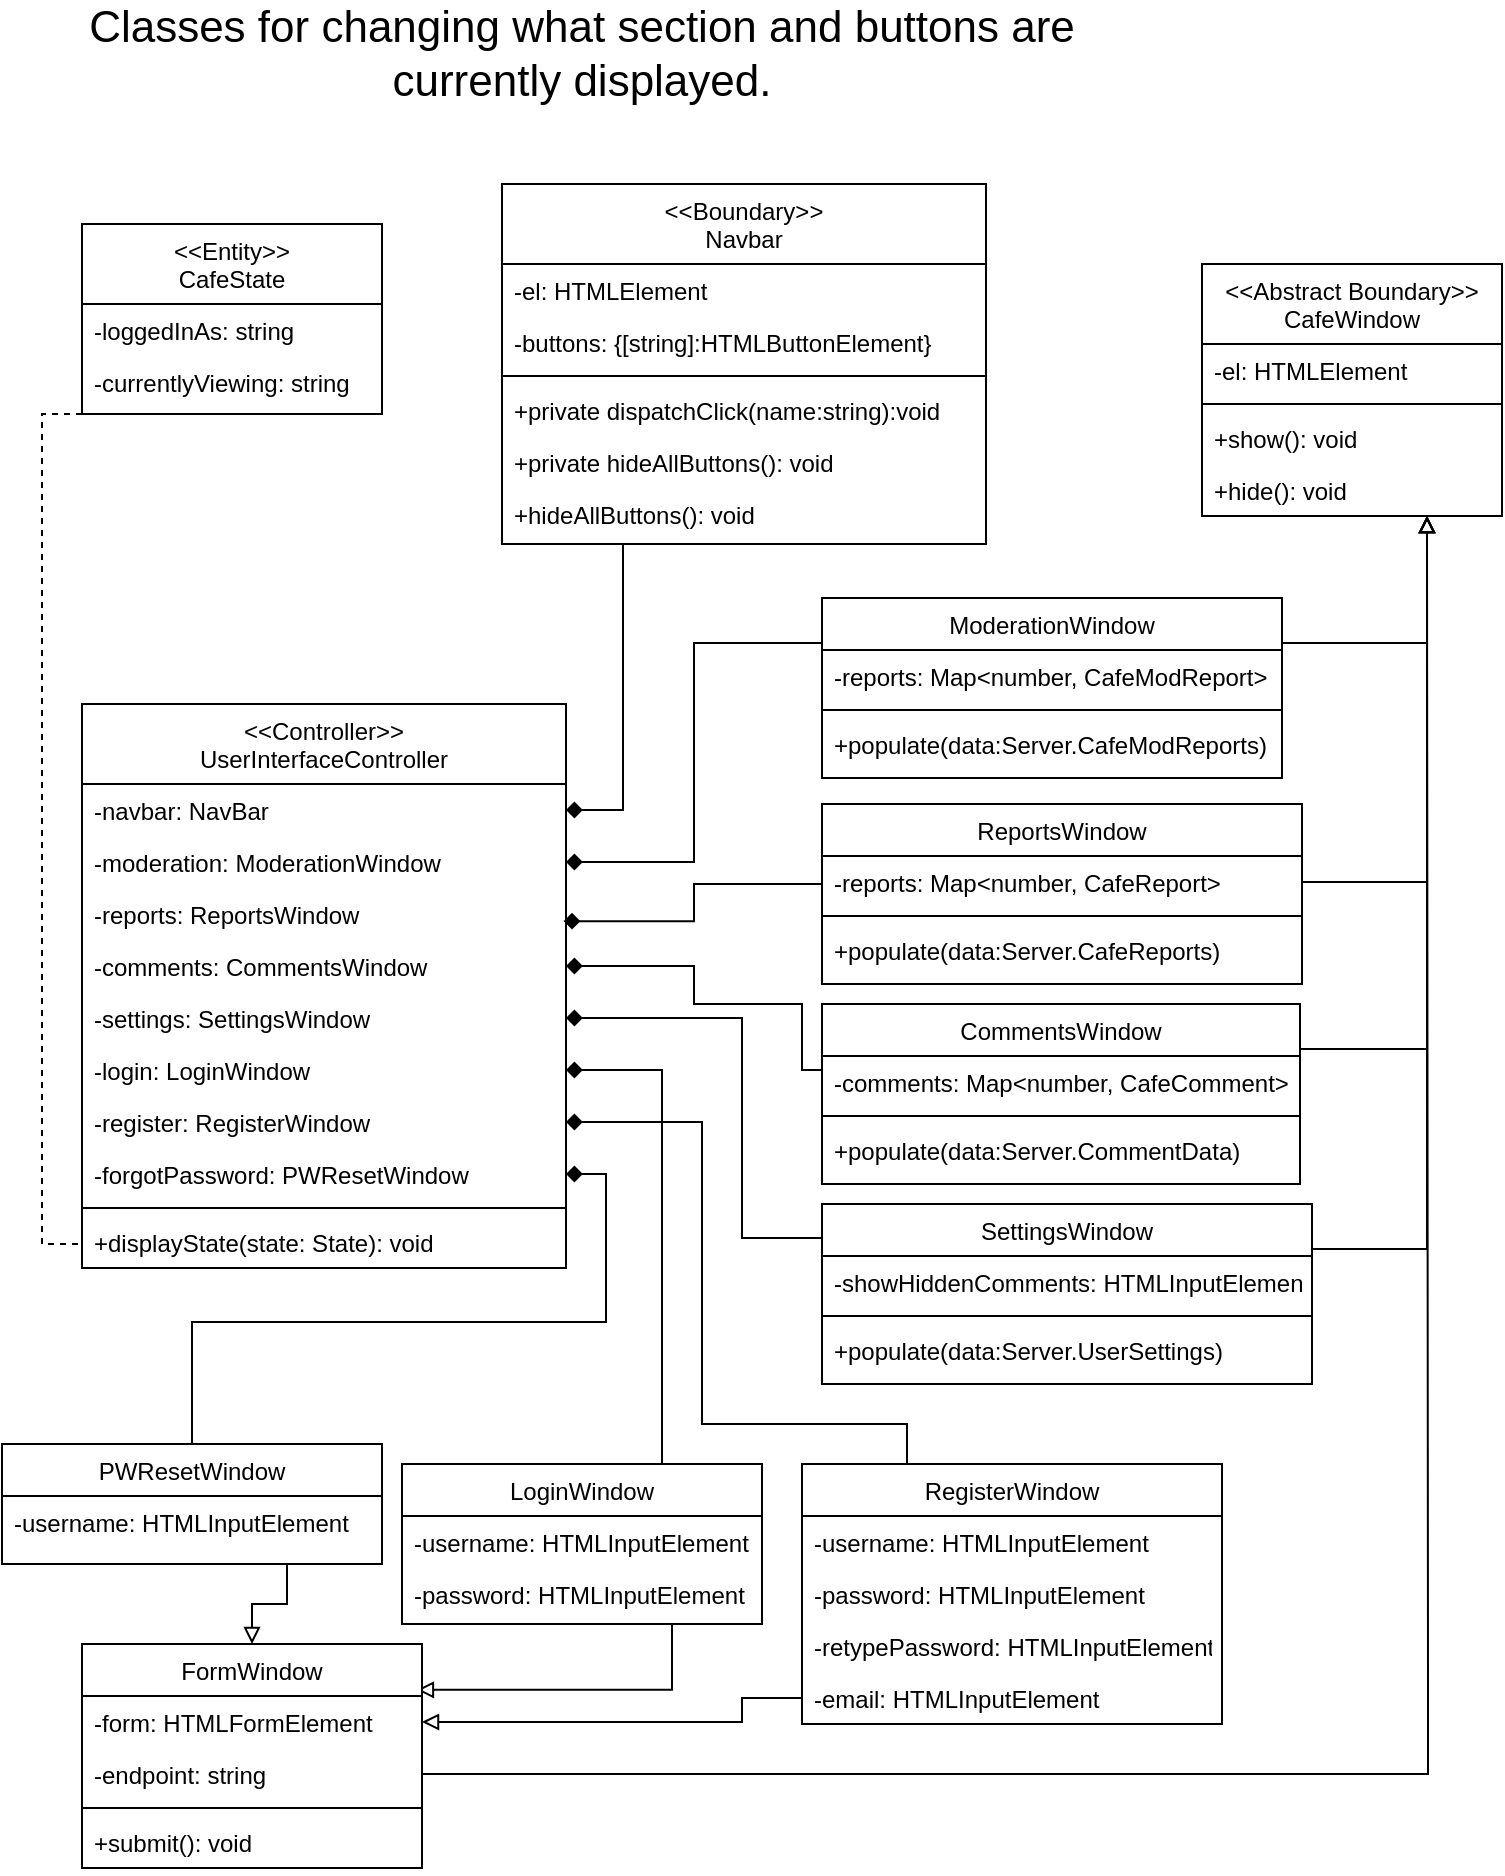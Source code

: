 <mxfile version="20.5.1" type="device"><diagram id="C5RBs43oDa-KdzZeNtuy" name="Page-1"><mxGraphModel dx="1218" dy="937" grid="1" gridSize="10" guides="1" tooltips="1" connect="1" arrows="1" fold="1" page="1" pageScale="1" pageWidth="827" pageHeight="1169" math="0" shadow="0"><root><mxCell id="WIyWlLk6GJQsqaUBKTNV-0"/><mxCell id="WIyWlLk6GJQsqaUBKTNV-1" parent="WIyWlLk6GJQsqaUBKTNV-0"/><mxCell id="zkfFHV4jXpPFQw0GAbJ--13" value="&lt;&lt;Abstract Boundary&gt;&gt;&#10;CafeWindow" style="swimlane;fontStyle=0;align=center;verticalAlign=top;childLayout=stackLayout;horizontal=1;startSize=40;horizontalStack=0;resizeParent=1;resizeLast=0;collapsible=1;marginBottom=0;rounded=0;shadow=0;strokeWidth=1;" parent="WIyWlLk6GJQsqaUBKTNV-1" vertex="1"><mxGeometry x="638" y="160" width="150" height="126" as="geometry"><mxRectangle x="340" y="380" width="170" height="26" as="alternateBounds"/></mxGeometry></mxCell><mxCell id="zkfFHV4jXpPFQw0GAbJ--14" value="-el: HTMLElement" style="text;align=left;verticalAlign=top;spacingLeft=4;spacingRight=4;overflow=hidden;rotatable=0;points=[[0,0.5],[1,0.5]];portConstraint=eastwest;" parent="zkfFHV4jXpPFQw0GAbJ--13" vertex="1"><mxGeometry y="40" width="150" height="26" as="geometry"/></mxCell><mxCell id="zkfFHV4jXpPFQw0GAbJ--15" value="" style="line;html=1;strokeWidth=1;align=left;verticalAlign=middle;spacingTop=-1;spacingLeft=3;spacingRight=3;rotatable=0;labelPosition=right;points=[];portConstraint=eastwest;" parent="zkfFHV4jXpPFQw0GAbJ--13" vertex="1"><mxGeometry y="66" width="150" height="8" as="geometry"/></mxCell><mxCell id="Sv5bVtjEwb-NxhQenlMi-4" value="+show(): void" style="text;align=left;verticalAlign=top;spacingLeft=4;spacingRight=4;overflow=hidden;rotatable=0;points=[[0,0.5],[1,0.5]];portConstraint=eastwest;" parent="zkfFHV4jXpPFQw0GAbJ--13" vertex="1"><mxGeometry y="74" width="150" height="26" as="geometry"/></mxCell><mxCell id="Sv5bVtjEwb-NxhQenlMi-5" value="+hide(): void" style="text;align=left;verticalAlign=top;spacingLeft=4;spacingRight=4;overflow=hidden;rotatable=0;points=[[0,0.5],[1,0.5]];portConstraint=eastwest;" parent="zkfFHV4jXpPFQw0GAbJ--13" vertex="1"><mxGeometry y="100" width="150" height="20" as="geometry"/></mxCell><mxCell id="ZUVif7W3ev0X1-FMHTzo-94" style="edgeStyle=orthogonalEdgeStyle;rounded=0;orthogonalLoop=1;jettySize=auto;html=1;exitX=0.25;exitY=1;exitDx=0;exitDy=0;entryX=1;entryY=0.5;entryDx=0;entryDy=0;endArrow=diamond;endFill=1;" parent="WIyWlLk6GJQsqaUBKTNV-1" source="zkfFHV4jXpPFQw0GAbJ--17" target="ZUVif7W3ev0X1-FMHTzo-27" edge="1"><mxGeometry relative="1" as="geometry"/></mxCell><mxCell id="zkfFHV4jXpPFQw0GAbJ--17" value="&lt;&lt;Boundary&gt;&gt;&#10;Navbar" style="swimlane;fontStyle=0;align=center;verticalAlign=top;childLayout=stackLayout;horizontal=1;startSize=40;horizontalStack=0;resizeParent=1;resizeLast=0;collapsible=1;marginBottom=0;rounded=0;shadow=0;strokeWidth=1;" parent="WIyWlLk6GJQsqaUBKTNV-1" vertex="1"><mxGeometry x="288" y="120" width="242" height="180" as="geometry"><mxRectangle x="550" y="140" width="160" height="26" as="alternateBounds"/></mxGeometry></mxCell><mxCell id="zkfFHV4jXpPFQw0GAbJ--22" value="-el: HTMLElement" style="text;align=left;verticalAlign=top;spacingLeft=4;spacingRight=4;overflow=hidden;rotatable=0;points=[[0,0.5],[1,0.5]];portConstraint=eastwest;rounded=0;shadow=0;html=0;" parent="zkfFHV4jXpPFQw0GAbJ--17" vertex="1"><mxGeometry y="40" width="242" height="26" as="geometry"/></mxCell><mxCell id="Sv5bVtjEwb-NxhQenlMi-0" value="-buttons: {[string]:HTMLButtonElement}" style="text;align=left;verticalAlign=top;spacingLeft=4;spacingRight=4;overflow=hidden;rotatable=0;points=[[0,0.5],[1,0.5]];portConstraint=eastwest;rounded=0;shadow=0;html=0;" parent="zkfFHV4jXpPFQw0GAbJ--17" vertex="1"><mxGeometry y="66" width="242" height="26" as="geometry"/></mxCell><mxCell id="zkfFHV4jXpPFQw0GAbJ--23" value="" style="line;html=1;strokeWidth=1;align=left;verticalAlign=middle;spacingTop=-1;spacingLeft=3;spacingRight=3;rotatable=0;labelPosition=right;points=[];portConstraint=eastwest;" parent="zkfFHV4jXpPFQw0GAbJ--17" vertex="1"><mxGeometry y="92" width="242" height="8" as="geometry"/></mxCell><mxCell id="zkfFHV4jXpPFQw0GAbJ--24" value="+private dispatchClick(name:string):void" style="text;align=left;verticalAlign=top;spacingLeft=4;spacingRight=4;overflow=hidden;rotatable=0;points=[[0,0.5],[1,0.5]];portConstraint=eastwest;" parent="zkfFHV4jXpPFQw0GAbJ--17" vertex="1"><mxGeometry y="100" width="242" height="26" as="geometry"/></mxCell><mxCell id="Sv5bVtjEwb-NxhQenlMi-1" value="+private hideAllButtons(): void" style="text;align=left;verticalAlign=top;spacingLeft=4;spacingRight=4;overflow=hidden;rotatable=0;points=[[0,0.5],[1,0.5]];portConstraint=eastwest;" parent="zkfFHV4jXpPFQw0GAbJ--17" vertex="1"><mxGeometry y="126" width="242" height="26" as="geometry"/></mxCell><mxCell id="Sv5bVtjEwb-NxhQenlMi-2" value="+hideAllButtons(): void" style="text;align=left;verticalAlign=top;spacingLeft=4;spacingRight=4;overflow=hidden;rotatable=0;points=[[0,0.5],[1,0.5]];portConstraint=eastwest;" parent="zkfFHV4jXpPFQw0GAbJ--17" vertex="1"><mxGeometry y="152" width="242" height="26" as="geometry"/></mxCell><mxCell id="ZUVif7W3ev0X1-FMHTzo-57" style="edgeStyle=orthogonalEdgeStyle;rounded=0;orthogonalLoop=1;jettySize=auto;html=1;exitX=1;exitY=0.25;exitDx=0;exitDy=0;entryX=0.75;entryY=1;entryDx=0;entryDy=0;endArrow=block;endFill=0;" parent="WIyWlLk6GJQsqaUBKTNV-1" source="Sv5bVtjEwb-NxhQenlMi-6" target="zkfFHV4jXpPFQw0GAbJ--13" edge="1"><mxGeometry relative="1" as="geometry"/></mxCell><mxCell id="ZUVif7W3ev0X1-FMHTzo-87" style="edgeStyle=orthogonalEdgeStyle;rounded=0;orthogonalLoop=1;jettySize=auto;html=1;exitX=0;exitY=0.25;exitDx=0;exitDy=0;entryX=1;entryY=0.5;entryDx=0;entryDy=0;endArrow=diamond;endFill=1;" parent="WIyWlLk6GJQsqaUBKTNV-1" source="Sv5bVtjEwb-NxhQenlMi-6" target="ZUVif7W3ev0X1-FMHTzo-33" edge="1"><mxGeometry relative="1" as="geometry"><Array as="points"><mxPoint x="438" y="563"/><mxPoint x="438" y="530"/><mxPoint x="384" y="530"/><mxPoint x="384" y="511"/></Array></mxGeometry></mxCell><mxCell id="Sv5bVtjEwb-NxhQenlMi-6" value="CommentsWindow" style="swimlane;fontStyle=0;align=center;verticalAlign=top;childLayout=stackLayout;horizontal=1;startSize=26;horizontalStack=0;resizeParent=1;resizeLast=0;collapsible=1;marginBottom=0;rounded=0;shadow=0;strokeWidth=1;" parent="WIyWlLk6GJQsqaUBKTNV-1" vertex="1"><mxGeometry x="448" y="530" width="239" height="90" as="geometry"><mxRectangle x="340" y="380" width="170" height="26" as="alternateBounds"/></mxGeometry></mxCell><mxCell id="Sv5bVtjEwb-NxhQenlMi-7" value="-comments: Map&lt;number, CafeComment&gt;" style="text;align=left;verticalAlign=top;spacingLeft=4;spacingRight=4;overflow=hidden;rotatable=0;points=[[0,0.5],[1,0.5]];portConstraint=eastwest;" parent="Sv5bVtjEwb-NxhQenlMi-6" vertex="1"><mxGeometry y="26" width="239" height="26" as="geometry"/></mxCell><mxCell id="Sv5bVtjEwb-NxhQenlMi-8" value="" style="line;html=1;strokeWidth=1;align=left;verticalAlign=middle;spacingTop=-1;spacingLeft=3;spacingRight=3;rotatable=0;labelPosition=right;points=[];portConstraint=eastwest;" parent="Sv5bVtjEwb-NxhQenlMi-6" vertex="1"><mxGeometry y="52" width="239" height="8" as="geometry"/></mxCell><mxCell id="Sv5bVtjEwb-NxhQenlMi-9" value="+populate(data:Server.CommentData)" style="text;align=left;verticalAlign=top;spacingLeft=4;spacingRight=4;overflow=hidden;rotatable=0;points=[[0,0.5],[1,0.5]];portConstraint=eastwest;" parent="Sv5bVtjEwb-NxhQenlMi-6" vertex="1"><mxGeometry y="60" width="239" height="26" as="geometry"/></mxCell><mxCell id="ZUVif7W3ev0X1-FMHTzo-77" style="edgeStyle=orthogonalEdgeStyle;rounded=0;orthogonalLoop=1;jettySize=auto;html=1;exitX=0;exitY=0.25;exitDx=0;exitDy=0;endArrow=diamond;endFill=1;entryX=1;entryY=0.5;entryDx=0;entryDy=0;" parent="WIyWlLk6GJQsqaUBKTNV-1" source="Sv5bVtjEwb-NxhQenlMi-11" target="ZUVif7W3ev0X1-FMHTzo-35" edge="1"><mxGeometry relative="1" as="geometry"><mxPoint x="347.966" y="415" as="targetPoint"/></mxGeometry></mxCell><mxCell id="Sv5bVtjEwb-NxhQenlMi-11" value="ModerationWindow" style="swimlane;fontStyle=0;align=center;verticalAlign=top;childLayout=stackLayout;horizontal=1;startSize=26;horizontalStack=0;resizeParent=1;resizeLast=0;collapsible=1;marginBottom=0;rounded=0;shadow=0;strokeWidth=1;" parent="WIyWlLk6GJQsqaUBKTNV-1" vertex="1"><mxGeometry x="448" y="327" width="230" height="90" as="geometry"><mxRectangle x="340" y="380" width="170" height="26" as="alternateBounds"/></mxGeometry></mxCell><mxCell id="Sv5bVtjEwb-NxhQenlMi-12" value="-reports: Map&lt;number, CafeModReport&gt;" style="text;align=left;verticalAlign=top;spacingLeft=4;spacingRight=4;overflow=hidden;rotatable=0;points=[[0,0.5],[1,0.5]];portConstraint=eastwest;" parent="Sv5bVtjEwb-NxhQenlMi-11" vertex="1"><mxGeometry y="26" width="230" height="26" as="geometry"/></mxCell><mxCell id="Sv5bVtjEwb-NxhQenlMi-13" value="" style="line;html=1;strokeWidth=1;align=left;verticalAlign=middle;spacingTop=-1;spacingLeft=3;spacingRight=3;rotatable=0;labelPosition=right;points=[];portConstraint=eastwest;" parent="Sv5bVtjEwb-NxhQenlMi-11" vertex="1"><mxGeometry y="52" width="230" height="8" as="geometry"/></mxCell><mxCell id="Sv5bVtjEwb-NxhQenlMi-14" value="+populate(data:Server.CafeModReports)" style="text;align=left;verticalAlign=top;spacingLeft=4;spacingRight=4;overflow=hidden;rotatable=0;points=[[0,0.5],[1,0.5]];portConstraint=eastwest;" parent="Sv5bVtjEwb-NxhQenlMi-11" vertex="1"><mxGeometry y="60" width="230" height="26" as="geometry"/></mxCell><mxCell id="ZUVif7W3ev0X1-FMHTzo-82" style="edgeStyle=orthogonalEdgeStyle;rounded=0;orthogonalLoop=1;jettySize=auto;html=1;exitX=0;exitY=0.25;exitDx=0;exitDy=0;endArrow=diamond;endFill=1;entryX=0.995;entryY=0.637;entryDx=0;entryDy=0;entryPerimeter=0;" parent="WIyWlLk6GJQsqaUBKTNV-1" source="Sv5bVtjEwb-NxhQenlMi-16" target="ZUVif7W3ev0X1-FMHTzo-36" edge="1"><mxGeometry relative="1" as="geometry"><mxPoint x="348" y="535" as="targetPoint"/><Array as="points"><mxPoint x="448" y="470"/><mxPoint x="384" y="470"/><mxPoint x="384" y="489"/></Array></mxGeometry></mxCell><mxCell id="Sv5bVtjEwb-NxhQenlMi-16" value="ReportsWindow" style="swimlane;fontStyle=0;align=center;verticalAlign=top;childLayout=stackLayout;horizontal=1;startSize=26;horizontalStack=0;resizeParent=1;resizeLast=0;collapsible=1;marginBottom=0;rounded=0;shadow=0;strokeWidth=1;" parent="WIyWlLk6GJQsqaUBKTNV-1" vertex="1"><mxGeometry x="448" y="430" width="240" height="90" as="geometry"><mxRectangle x="340" y="380" width="170" height="26" as="alternateBounds"/></mxGeometry></mxCell><mxCell id="Sv5bVtjEwb-NxhQenlMi-17" value="-reports: Map&lt;number, CafeReport&gt;" style="text;align=left;verticalAlign=top;spacingLeft=4;spacingRight=4;overflow=hidden;rotatable=0;points=[[0,0.5],[1,0.5]];portConstraint=eastwest;" parent="Sv5bVtjEwb-NxhQenlMi-16" vertex="1"><mxGeometry y="26" width="240" height="26" as="geometry"/></mxCell><mxCell id="Sv5bVtjEwb-NxhQenlMi-18" value="" style="line;html=1;strokeWidth=1;align=left;verticalAlign=middle;spacingTop=-1;spacingLeft=3;spacingRight=3;rotatable=0;labelPosition=right;points=[];portConstraint=eastwest;" parent="Sv5bVtjEwb-NxhQenlMi-16" vertex="1"><mxGeometry y="52" width="240" height="8" as="geometry"/></mxCell><mxCell id="Sv5bVtjEwb-NxhQenlMi-19" value="+populate(data:Server.CafeReports)" style="text;align=left;verticalAlign=top;spacingLeft=4;spacingRight=4;overflow=hidden;rotatable=0;points=[[0,0.5],[1,0.5]];portConstraint=eastwest;" parent="Sv5bVtjEwb-NxhQenlMi-16" vertex="1"><mxGeometry y="60" width="240" height="26" as="geometry"/></mxCell><mxCell id="ZUVif7W3ev0X1-FMHTzo-71" style="edgeStyle=orthogonalEdgeStyle;rounded=0;orthogonalLoop=1;jettySize=auto;html=1;exitX=0.75;exitY=1;exitDx=0;exitDy=0;endArrow=block;endFill=0;entryX=0.985;entryY=-0.118;entryDx=0;entryDy=0;entryPerimeter=0;" parent="WIyWlLk6GJQsqaUBKTNV-1" source="Sv5bVtjEwb-NxhQenlMi-20" target="Sv5bVtjEwb-NxhQenlMi-28" edge="1"><mxGeometry relative="1" as="geometry"/></mxCell><mxCell id="ZUVif7W3ev0X1-FMHTzo-90" style="edgeStyle=orthogonalEdgeStyle;rounded=0;orthogonalLoop=1;jettySize=auto;html=1;exitX=0.5;exitY=0;exitDx=0;exitDy=0;entryX=1;entryY=0.5;entryDx=0;entryDy=0;endArrow=diamond;endFill=1;" parent="WIyWlLk6GJQsqaUBKTNV-1" source="Sv5bVtjEwb-NxhQenlMi-20" target="ZUVif7W3ev0X1-FMHTzo-37" edge="1"><mxGeometry relative="1" as="geometry"><Array as="points"><mxPoint x="368" y="760"/><mxPoint x="368" y="563"/></Array></mxGeometry></mxCell><mxCell id="Sv5bVtjEwb-NxhQenlMi-20" value="LoginWindow" style="swimlane;fontStyle=0;align=center;verticalAlign=top;childLayout=stackLayout;horizontal=1;startSize=26;horizontalStack=0;resizeParent=1;resizeLast=0;collapsible=1;marginBottom=0;rounded=0;shadow=0;strokeWidth=1;" parent="WIyWlLk6GJQsqaUBKTNV-1" vertex="1"><mxGeometry x="238" y="760" width="180" height="80" as="geometry"><mxRectangle x="340" y="380" width="170" height="26" as="alternateBounds"/></mxGeometry></mxCell><mxCell id="Sv5bVtjEwb-NxhQenlMi-21" value="-username: HTMLInputElement" style="text;align=left;verticalAlign=top;spacingLeft=4;spacingRight=4;overflow=hidden;rotatable=0;points=[[0,0.5],[1,0.5]];portConstraint=eastwest;" parent="Sv5bVtjEwb-NxhQenlMi-20" vertex="1"><mxGeometry y="26" width="180" height="26" as="geometry"/></mxCell><mxCell id="Sv5bVtjEwb-NxhQenlMi-24" value="-password: HTMLInputElement" style="text;align=left;verticalAlign=top;spacingLeft=4;spacingRight=4;overflow=hidden;rotatable=0;points=[[0,0.5],[1,0.5]];portConstraint=eastwest;" parent="Sv5bVtjEwb-NxhQenlMi-20" vertex="1"><mxGeometry y="52" width="180" height="26" as="geometry"/></mxCell><mxCell id="ZUVif7W3ev0X1-FMHTzo-60" style="edgeStyle=orthogonalEdgeStyle;rounded=0;orthogonalLoop=1;jettySize=auto;html=1;exitX=1;exitY=0.5;exitDx=0;exitDy=0;entryX=0.75;entryY=1;entryDx=0;entryDy=0;endArrow=block;endFill=0;" parent="WIyWlLk6GJQsqaUBKTNV-1" source="Sv5bVtjEwb-NxhQenlMi-31" target="zkfFHV4jXpPFQw0GAbJ--13" edge="1"><mxGeometry relative="1" as="geometry"><Array as="points"><mxPoint x="751" y="915"/><mxPoint x="751" y="870"/></Array></mxGeometry></mxCell><mxCell id="Sv5bVtjEwb-NxhQenlMi-27" value="FormWindow" style="swimlane;fontStyle=0;align=center;verticalAlign=top;childLayout=stackLayout;horizontal=1;startSize=26;horizontalStack=0;resizeParent=1;resizeLast=0;collapsible=1;marginBottom=0;rounded=0;shadow=0;strokeWidth=1;" parent="WIyWlLk6GJQsqaUBKTNV-1" vertex="1"><mxGeometry x="78" y="850" width="170" height="112" as="geometry"><mxRectangle x="340" y="380" width="170" height="26" as="alternateBounds"/></mxGeometry></mxCell><mxCell id="Sv5bVtjEwb-NxhQenlMi-28" value="-form: HTMLFormElement" style="text;align=left;verticalAlign=top;spacingLeft=4;spacingRight=4;overflow=hidden;rotatable=0;points=[[0,0.5],[1,0.5]];portConstraint=eastwest;" parent="Sv5bVtjEwb-NxhQenlMi-27" vertex="1"><mxGeometry y="26" width="170" height="26" as="geometry"/></mxCell><mxCell id="Sv5bVtjEwb-NxhQenlMi-31" value="-endpoint: string" style="text;align=left;verticalAlign=top;spacingLeft=4;spacingRight=4;overflow=hidden;rotatable=0;points=[[0,0.5],[1,0.5]];portConstraint=eastwest;" parent="Sv5bVtjEwb-NxhQenlMi-27" vertex="1"><mxGeometry y="52" width="170" height="26" as="geometry"/></mxCell><mxCell id="Sv5bVtjEwb-NxhQenlMi-29" value="" style="line;html=1;strokeWidth=1;align=left;verticalAlign=middle;spacingTop=-1;spacingLeft=3;spacingRight=3;rotatable=0;labelPosition=right;points=[];portConstraint=eastwest;" parent="Sv5bVtjEwb-NxhQenlMi-27" vertex="1"><mxGeometry y="78" width="170" height="8" as="geometry"/></mxCell><mxCell id="Sv5bVtjEwb-NxhQenlMi-30" value="+submit(): void" style="text;align=left;verticalAlign=top;spacingLeft=4;spacingRight=4;overflow=hidden;rotatable=0;points=[[0,0.5],[1,0.5]];portConstraint=eastwest;" parent="Sv5bVtjEwb-NxhQenlMi-27" vertex="1"><mxGeometry y="86" width="170" height="26" as="geometry"/></mxCell><mxCell id="ZUVif7W3ev0X1-FMHTzo-89" style="edgeStyle=orthogonalEdgeStyle;rounded=0;orthogonalLoop=1;jettySize=auto;html=1;exitX=0.25;exitY=0;exitDx=0;exitDy=0;entryX=1;entryY=0.5;entryDx=0;entryDy=0;endArrow=diamond;endFill=1;" parent="WIyWlLk6GJQsqaUBKTNV-1" source="Sv5bVtjEwb-NxhQenlMi-32" target="ZUVif7W3ev0X1-FMHTzo-38" edge="1"><mxGeometry relative="1" as="geometry"><Array as="points"><mxPoint x="491" y="740"/><mxPoint x="388" y="740"/><mxPoint x="388" y="589"/></Array></mxGeometry></mxCell><mxCell id="Sv5bVtjEwb-NxhQenlMi-32" value="RegisterWindow" style="swimlane;fontStyle=0;align=center;verticalAlign=top;childLayout=stackLayout;horizontal=1;startSize=26;horizontalStack=0;resizeParent=1;resizeLast=0;collapsible=1;marginBottom=0;rounded=0;shadow=0;strokeWidth=1;" parent="WIyWlLk6GJQsqaUBKTNV-1" vertex="1"><mxGeometry x="438" y="760" width="210" height="130" as="geometry"><mxRectangle x="340" y="380" width="170" height="26" as="alternateBounds"/></mxGeometry></mxCell><mxCell id="Sv5bVtjEwb-NxhQenlMi-33" value="-username: HTMLInputElement" style="text;align=left;verticalAlign=top;spacingLeft=4;spacingRight=4;overflow=hidden;rotatable=0;points=[[0,0.5],[1,0.5]];portConstraint=eastwest;" parent="Sv5bVtjEwb-NxhQenlMi-32" vertex="1"><mxGeometry y="26" width="210" height="26" as="geometry"/></mxCell><mxCell id="Sv5bVtjEwb-NxhQenlMi-34" value="-password: HTMLInputElement" style="text;align=left;verticalAlign=top;spacingLeft=4;spacingRight=4;overflow=hidden;rotatable=0;points=[[0,0.5],[1,0.5]];portConstraint=eastwest;" parent="Sv5bVtjEwb-NxhQenlMi-32" vertex="1"><mxGeometry y="52" width="210" height="26" as="geometry"/></mxCell><mxCell id="Sv5bVtjEwb-NxhQenlMi-35" value="-retypePassword: HTMLInputElement" style="text;align=left;verticalAlign=top;spacingLeft=4;spacingRight=4;overflow=hidden;rotatable=0;points=[[0,0.5],[1,0.5]];portConstraint=eastwest;" parent="Sv5bVtjEwb-NxhQenlMi-32" vertex="1"><mxGeometry y="78" width="210" height="26" as="geometry"/></mxCell><mxCell id="Sv5bVtjEwb-NxhQenlMi-37" value="-email: HTMLInputElement" style="text;align=left;verticalAlign=top;spacingLeft=4;spacingRight=4;overflow=hidden;rotatable=0;points=[[0,0.5],[1,0.5]];portConstraint=eastwest;" parent="Sv5bVtjEwb-NxhQenlMi-32" vertex="1"><mxGeometry y="104" width="210" height="26" as="geometry"/></mxCell><mxCell id="ZUVif7W3ev0X1-FMHTzo-72" style="edgeStyle=orthogonalEdgeStyle;rounded=0;orthogonalLoop=1;jettySize=auto;html=1;exitX=0.75;exitY=1;exitDx=0;exitDy=0;entryX=0.5;entryY=0;entryDx=0;entryDy=0;endArrow=block;endFill=0;" parent="WIyWlLk6GJQsqaUBKTNV-1" source="Sv5bVtjEwb-NxhQenlMi-38" target="Sv5bVtjEwb-NxhQenlMi-27" edge="1"><mxGeometry relative="1" as="geometry"/></mxCell><mxCell id="ZUVif7W3ev0X1-FMHTzo-91" style="edgeStyle=orthogonalEdgeStyle;rounded=0;orthogonalLoop=1;jettySize=auto;html=1;exitX=0.5;exitY=0;exitDx=0;exitDy=0;entryX=1;entryY=0.5;entryDx=0;entryDy=0;endArrow=diamond;endFill=1;" parent="WIyWlLk6GJQsqaUBKTNV-1" source="Sv5bVtjEwb-NxhQenlMi-38" target="ZUVif7W3ev0X1-FMHTzo-39" edge="1"><mxGeometry relative="1" as="geometry"/></mxCell><mxCell id="Sv5bVtjEwb-NxhQenlMi-38" value="PWResetWindow" style="swimlane;fontStyle=0;align=center;verticalAlign=top;childLayout=stackLayout;horizontal=1;startSize=26;horizontalStack=0;resizeParent=1;resizeLast=0;collapsible=1;marginBottom=0;rounded=0;shadow=0;strokeWidth=1;" parent="WIyWlLk6GJQsqaUBKTNV-1" vertex="1"><mxGeometry x="38" y="750" width="190" height="60" as="geometry"><mxRectangle x="340" y="380" width="170" height="26" as="alternateBounds"/></mxGeometry></mxCell><mxCell id="Sv5bVtjEwb-NxhQenlMi-39" value="-username: HTMLInputElement" style="text;align=left;verticalAlign=top;spacingLeft=4;spacingRight=4;overflow=hidden;rotatable=0;points=[[0,0.5],[1,0.5]];portConstraint=eastwest;" parent="Sv5bVtjEwb-NxhQenlMi-38" vertex="1"><mxGeometry y="26" width="190" height="26" as="geometry"/></mxCell><mxCell id="ZUVif7W3ev0X1-FMHTzo-58" style="edgeStyle=orthogonalEdgeStyle;rounded=0;orthogonalLoop=1;jettySize=auto;html=1;exitX=1;exitY=0.25;exitDx=0;exitDy=0;entryX=0.75;entryY=1;entryDx=0;entryDy=0;endArrow=block;endFill=0;" parent="WIyWlLk6GJQsqaUBKTNV-1" source="Sv5bVtjEwb-NxhQenlMi-43" target="zkfFHV4jXpPFQw0GAbJ--13" edge="1"><mxGeometry relative="1" as="geometry"/></mxCell><mxCell id="ZUVif7W3ev0X1-FMHTzo-88" style="edgeStyle=orthogonalEdgeStyle;rounded=0;orthogonalLoop=1;jettySize=auto;html=1;exitX=0;exitY=0.25;exitDx=0;exitDy=0;entryX=1;entryY=0.5;entryDx=0;entryDy=0;endArrow=diamond;endFill=1;" parent="WIyWlLk6GJQsqaUBKTNV-1" source="Sv5bVtjEwb-NxhQenlMi-43" target="ZUVif7W3ev0X1-FMHTzo-34" edge="1"><mxGeometry relative="1" as="geometry"><Array as="points"><mxPoint x="408" y="647"/><mxPoint x="408" y="537"/></Array></mxGeometry></mxCell><mxCell id="Sv5bVtjEwb-NxhQenlMi-43" value="SettingsWindow" style="swimlane;fontStyle=0;align=center;verticalAlign=top;childLayout=stackLayout;horizontal=1;startSize=26;horizontalStack=0;resizeParent=1;resizeLast=0;collapsible=1;marginBottom=0;rounded=0;shadow=0;strokeWidth=1;" parent="WIyWlLk6GJQsqaUBKTNV-1" vertex="1"><mxGeometry x="448" y="630" width="245" height="90" as="geometry"><mxRectangle x="340" y="380" width="170" height="26" as="alternateBounds"/></mxGeometry></mxCell><mxCell id="Sv5bVtjEwb-NxhQenlMi-44" value="-showHiddenComments: HTMLInputElement" style="text;align=left;verticalAlign=top;spacingLeft=4;spacingRight=4;overflow=hidden;rotatable=0;points=[[0,0.5],[1,0.5]];portConstraint=eastwest;" parent="Sv5bVtjEwb-NxhQenlMi-43" vertex="1"><mxGeometry y="26" width="245" height="26" as="geometry"/></mxCell><mxCell id="Sv5bVtjEwb-NxhQenlMi-48" value="" style="line;html=1;strokeWidth=1;align=left;verticalAlign=middle;spacingTop=-1;spacingLeft=3;spacingRight=3;rotatable=0;labelPosition=right;points=[];portConstraint=eastwest;" parent="Sv5bVtjEwb-NxhQenlMi-43" vertex="1"><mxGeometry y="52" width="245" height="8" as="geometry"/></mxCell><mxCell id="Sv5bVtjEwb-NxhQenlMi-49" value="+populate(data:Server.UserSettings)" style="text;align=left;verticalAlign=top;spacingLeft=4;spacingRight=4;overflow=hidden;rotatable=0;points=[[0,0.5],[1,0.5]];portConstraint=eastwest;" parent="Sv5bVtjEwb-NxhQenlMi-43" vertex="1"><mxGeometry y="60" width="245" height="26" as="geometry"/></mxCell><mxCell id="ZUVif7W3ev0X1-FMHTzo-25" value="&lt;&lt;Controller&gt;&gt;&#10;UserInterfaceController" style="swimlane;fontStyle=0;align=center;verticalAlign=top;childLayout=stackLayout;horizontal=1;startSize=40;horizontalStack=0;resizeParent=1;resizeLast=0;collapsible=1;marginBottom=0;rounded=0;shadow=0;strokeWidth=1;" parent="WIyWlLk6GJQsqaUBKTNV-1" vertex="1"><mxGeometry x="78" y="380" width="242" height="282" as="geometry"><mxRectangle x="550" y="140" width="160" height="26" as="alternateBounds"/></mxGeometry></mxCell><mxCell id="ZUVif7W3ev0X1-FMHTzo-27" value="-navbar: NavBar" style="text;align=left;verticalAlign=top;spacingLeft=4;spacingRight=4;overflow=hidden;rotatable=0;points=[[0,0.5],[1,0.5]];portConstraint=eastwest;rounded=0;shadow=0;html=0;" parent="ZUVif7W3ev0X1-FMHTzo-25" vertex="1"><mxGeometry y="40" width="242" height="26" as="geometry"/></mxCell><mxCell id="ZUVif7W3ev0X1-FMHTzo-35" value="-moderation: ModerationWindow" style="text;align=left;verticalAlign=top;spacingLeft=4;spacingRight=4;overflow=hidden;rotatable=0;points=[[0,0.5],[1,0.5]];portConstraint=eastwest;rounded=0;shadow=0;html=0;" parent="ZUVif7W3ev0X1-FMHTzo-25" vertex="1"><mxGeometry y="66" width="242" height="26" as="geometry"/></mxCell><mxCell id="ZUVif7W3ev0X1-FMHTzo-36" value="-reports: ReportsWindow" style="text;align=left;verticalAlign=top;spacingLeft=4;spacingRight=4;overflow=hidden;rotatable=0;points=[[0,0.5],[1,0.5]];portConstraint=eastwest;rounded=0;shadow=0;html=0;" parent="ZUVif7W3ev0X1-FMHTzo-25" vertex="1"><mxGeometry y="92" width="242" height="26" as="geometry"/></mxCell><mxCell id="ZUVif7W3ev0X1-FMHTzo-33" value="-comments: CommentsWindow" style="text;align=left;verticalAlign=top;spacingLeft=4;spacingRight=4;overflow=hidden;rotatable=0;points=[[0,0.5],[1,0.5]];portConstraint=eastwest;rounded=0;shadow=0;html=0;" parent="ZUVif7W3ev0X1-FMHTzo-25" vertex="1"><mxGeometry y="118" width="242" height="26" as="geometry"/></mxCell><mxCell id="ZUVif7W3ev0X1-FMHTzo-34" value="-settings: SettingsWindow" style="text;align=left;verticalAlign=top;spacingLeft=4;spacingRight=4;overflow=hidden;rotatable=0;points=[[0,0.5],[1,0.5]];portConstraint=eastwest;rounded=0;shadow=0;html=0;" parent="ZUVif7W3ev0X1-FMHTzo-25" vertex="1"><mxGeometry y="144" width="242" height="26" as="geometry"/></mxCell><mxCell id="ZUVif7W3ev0X1-FMHTzo-37" value="-login: LoginWindow" style="text;align=left;verticalAlign=top;spacingLeft=4;spacingRight=4;overflow=hidden;rotatable=0;points=[[0,0.5],[1,0.5]];portConstraint=eastwest;rounded=0;shadow=0;html=0;" parent="ZUVif7W3ev0X1-FMHTzo-25" vertex="1"><mxGeometry y="170" width="242" height="26" as="geometry"/></mxCell><mxCell id="ZUVif7W3ev0X1-FMHTzo-38" value="-register: RegisterWindow" style="text;align=left;verticalAlign=top;spacingLeft=4;spacingRight=4;overflow=hidden;rotatable=0;points=[[0,0.5],[1,0.5]];portConstraint=eastwest;rounded=0;shadow=0;html=0;" parent="ZUVif7W3ev0X1-FMHTzo-25" vertex="1"><mxGeometry y="196" width="242" height="26" as="geometry"/></mxCell><mxCell id="ZUVif7W3ev0X1-FMHTzo-39" value="-forgotPassword: PWResetWindow" style="text;align=left;verticalAlign=top;spacingLeft=4;spacingRight=4;overflow=hidden;rotatable=0;points=[[0,0.5],[1,0.5]];portConstraint=eastwest;rounded=0;shadow=0;html=0;" parent="ZUVif7W3ev0X1-FMHTzo-25" vertex="1"><mxGeometry y="222" width="242" height="26" as="geometry"/></mxCell><mxCell id="ZUVif7W3ev0X1-FMHTzo-28" value="" style="line;html=1;strokeWidth=1;align=left;verticalAlign=middle;spacingTop=-1;spacingLeft=3;spacingRight=3;rotatable=0;labelPosition=right;points=[];portConstraint=eastwest;" parent="ZUVif7W3ev0X1-FMHTzo-25" vertex="1"><mxGeometry y="248" width="242" height="8" as="geometry"/></mxCell><mxCell id="ZUVif7W3ev0X1-FMHTzo-29" value="+displayState(state: State): void" style="text;align=left;verticalAlign=top;spacingLeft=4;spacingRight=4;overflow=hidden;rotatable=0;points=[[0,0.5],[1,0.5]];portConstraint=eastwest;" parent="ZUVif7W3ev0X1-FMHTzo-25" vertex="1"><mxGeometry y="256" width="242" height="26" as="geometry"/></mxCell><mxCell id="ZUVif7W3ev0X1-FMHTzo-96" style="edgeStyle=orthogonalEdgeStyle;rounded=0;orthogonalLoop=1;jettySize=auto;html=1;exitX=0;exitY=1;exitDx=0;exitDy=0;entryX=0;entryY=0.5;entryDx=0;entryDy=0;endArrow=none;endFill=0;dashed=1;" parent="WIyWlLk6GJQsqaUBKTNV-1" source="ZUVif7W3ev0X1-FMHTzo-41" target="ZUVif7W3ev0X1-FMHTzo-29" edge="1"><mxGeometry relative="1" as="geometry"><Array as="points"><mxPoint x="58" y="235"/><mxPoint x="58" y="650"/></Array></mxGeometry></mxCell><mxCell id="ZUVif7W3ev0X1-FMHTzo-41" value="&lt;&lt;Entity&gt;&gt;&#10;CafeState" style="swimlane;fontStyle=0;align=center;verticalAlign=top;childLayout=stackLayout;horizontal=1;startSize=40;horizontalStack=0;resizeParent=1;resizeLast=0;collapsible=1;marginBottom=0;rounded=0;shadow=0;strokeWidth=1;" parent="WIyWlLk6GJQsqaUBKTNV-1" vertex="1"><mxGeometry x="78" y="140" width="150" height="95" as="geometry"><mxRectangle x="340" y="380" width="170" height="26" as="alternateBounds"/></mxGeometry></mxCell><mxCell id="ZUVif7W3ev0X1-FMHTzo-42" value="-loggedInAs: string" style="text;align=left;verticalAlign=top;spacingLeft=4;spacingRight=4;overflow=hidden;rotatable=0;points=[[0,0.5],[1,0.5]];portConstraint=eastwest;" parent="ZUVif7W3ev0X1-FMHTzo-41" vertex="1"><mxGeometry y="40" width="150" height="26" as="geometry"/></mxCell><mxCell id="ZUVif7W3ev0X1-FMHTzo-46" value="-currentlyViewing: string" style="text;align=left;verticalAlign=top;spacingLeft=4;spacingRight=4;overflow=hidden;rotatable=0;points=[[0,0.5],[1,0.5]];portConstraint=eastwest;" parent="ZUVif7W3ev0X1-FMHTzo-41" vertex="1"><mxGeometry y="66" width="150" height="26" as="geometry"/></mxCell><mxCell id="ZUVif7W3ev0X1-FMHTzo-53" style="edgeStyle=orthogonalEdgeStyle;rounded=0;orthogonalLoop=1;jettySize=auto;html=1;exitX=1;exitY=0.25;exitDx=0;exitDy=0;entryX=0.75;entryY=1;entryDx=0;entryDy=0;endArrow=block;endFill=0;" parent="WIyWlLk6GJQsqaUBKTNV-1" source="Sv5bVtjEwb-NxhQenlMi-11" target="zkfFHV4jXpPFQw0GAbJ--13" edge="1"><mxGeometry relative="1" as="geometry"/></mxCell><mxCell id="ZUVif7W3ev0X1-FMHTzo-54" style="edgeStyle=orthogonalEdgeStyle;rounded=0;orthogonalLoop=1;jettySize=auto;html=1;exitX=1;exitY=0.5;exitDx=0;exitDy=0;entryX=0.75;entryY=1;entryDx=0;entryDy=0;endArrow=block;endFill=0;" parent="WIyWlLk6GJQsqaUBKTNV-1" source="Sv5bVtjEwb-NxhQenlMi-17" target="zkfFHV4jXpPFQw0GAbJ--13" edge="1"><mxGeometry relative="1" as="geometry"/></mxCell><mxCell id="ZUVif7W3ev0X1-FMHTzo-67" style="edgeStyle=orthogonalEdgeStyle;rounded=0;orthogonalLoop=1;jettySize=auto;html=1;exitX=0;exitY=0.5;exitDx=0;exitDy=0;entryX=1;entryY=0.5;entryDx=0;entryDy=0;endArrow=block;endFill=0;" parent="WIyWlLk6GJQsqaUBKTNV-1" source="Sv5bVtjEwb-NxhQenlMi-37" target="Sv5bVtjEwb-NxhQenlMi-28" edge="1"><mxGeometry relative="1" as="geometry"><Array as="points"><mxPoint x="408" y="877"/><mxPoint x="408" y="889"/></Array></mxGeometry></mxCell><mxCell id="KKRTnr-ICR47hmyDPQdR-0" value="&lt;font style=&quot;font-size: 22px;&quot;&gt;Classes for changing what section and buttons are currently displayed.&lt;/font&gt;" style="text;html=1;strokeColor=none;fillColor=none;align=center;verticalAlign=middle;whiteSpace=wrap;rounded=0;" vertex="1" parent="WIyWlLk6GJQsqaUBKTNV-1"><mxGeometry x="53" y="40" width="550" height="30" as="geometry"/></mxCell></root></mxGraphModel></diagram></mxfile>
